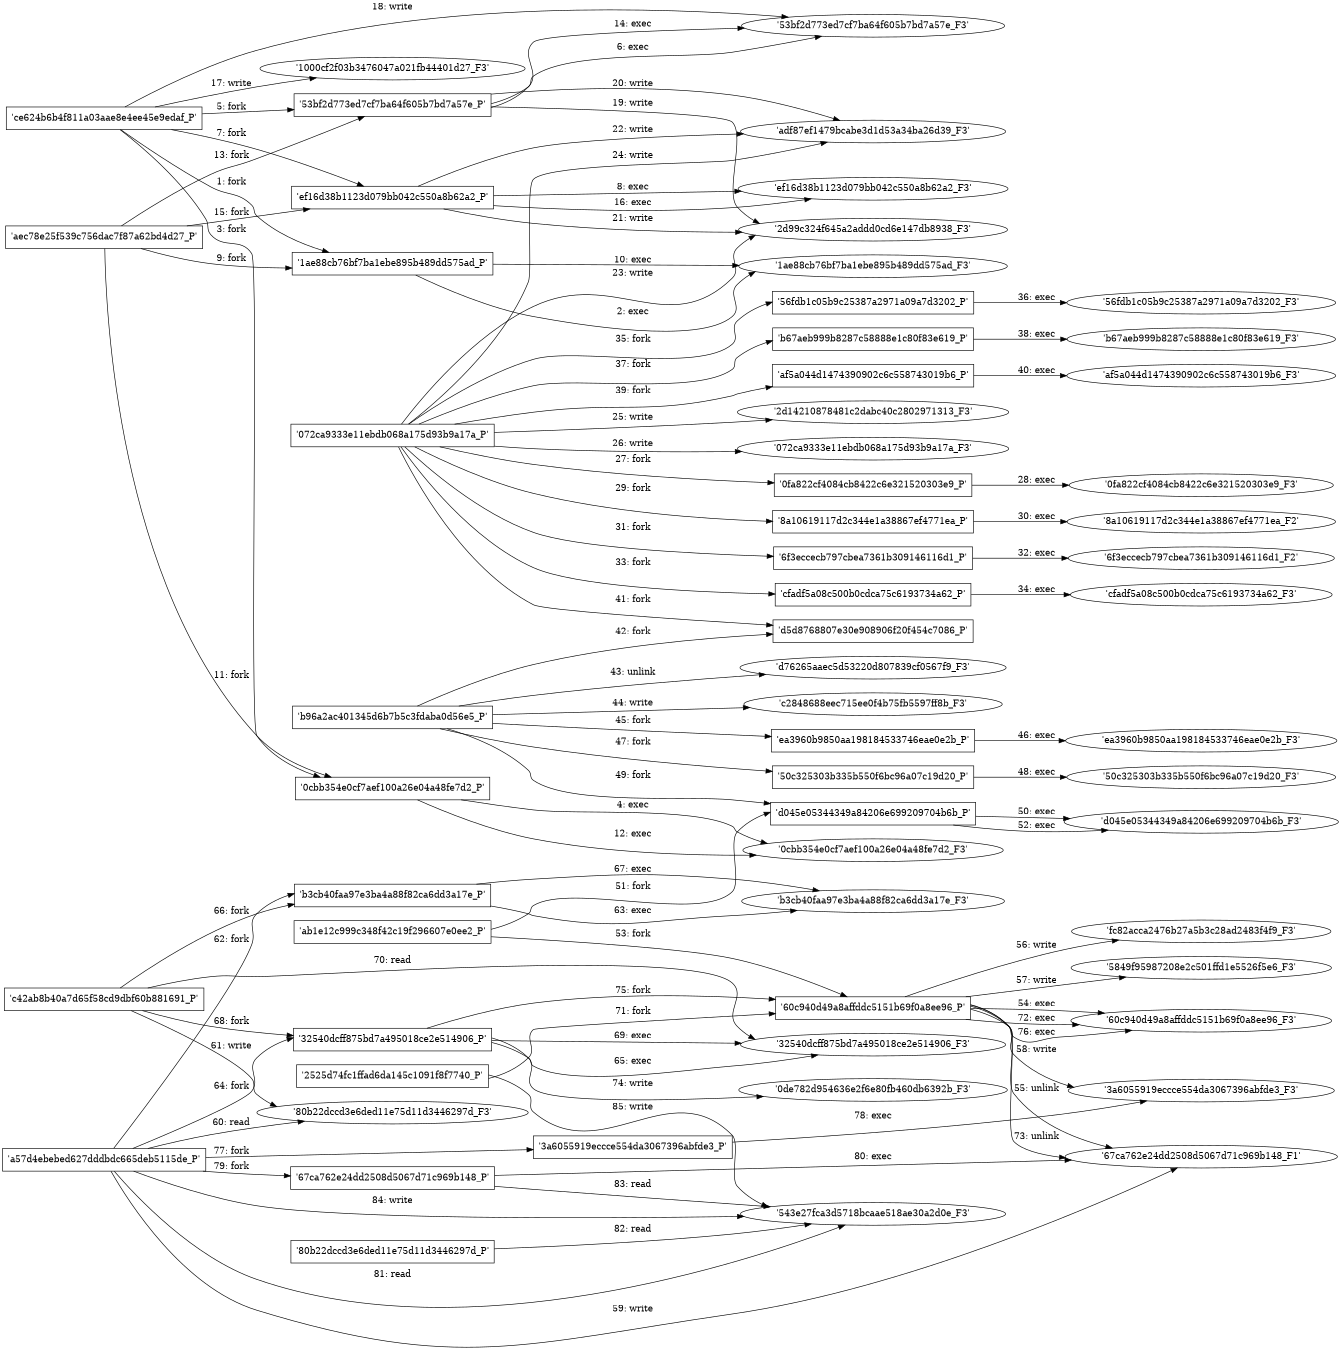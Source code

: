 digraph "D:\Learning\Paper\apt\基于CTI的攻击预警\Dataset\攻击图\ASGfromALLCTI\Threat Roundup for January 31 to February 7.dot" {
rankdir="LR"
size="9"
fixedsize="false"
splines="true"
nodesep=0.3
ranksep=0
fontsize=10
overlap="scalexy"
engine= "neato"
	"'ce624b6b4f811a03aae8e4ee45e9edaf_P'" [node_type=Process shape=box]
	"'1ae88cb76bf7ba1ebe895b489dd575ad_P'" [node_type=Process shape=box]
	"'ce624b6b4f811a03aae8e4ee45e9edaf_P'" -> "'1ae88cb76bf7ba1ebe895b489dd575ad_P'" [label="1: fork"]
	"'1ae88cb76bf7ba1ebe895b489dd575ad_P'" [node_type=Process shape=box]
	"'1ae88cb76bf7ba1ebe895b489dd575ad_F3'" [node_type=File shape=ellipse]
	"'1ae88cb76bf7ba1ebe895b489dd575ad_P'" -> "'1ae88cb76bf7ba1ebe895b489dd575ad_F3'" [label="2: exec"]
	"'ce624b6b4f811a03aae8e4ee45e9edaf_P'" [node_type=Process shape=box]
	"'0cbb354e0cf7aef100a26e04a48fe7d2_P'" [node_type=Process shape=box]
	"'ce624b6b4f811a03aae8e4ee45e9edaf_P'" -> "'0cbb354e0cf7aef100a26e04a48fe7d2_P'" [label="3: fork"]
	"'0cbb354e0cf7aef100a26e04a48fe7d2_P'" [node_type=Process shape=box]
	"'0cbb354e0cf7aef100a26e04a48fe7d2_F3'" [node_type=File shape=ellipse]
	"'0cbb354e0cf7aef100a26e04a48fe7d2_P'" -> "'0cbb354e0cf7aef100a26e04a48fe7d2_F3'" [label="4: exec"]
	"'ce624b6b4f811a03aae8e4ee45e9edaf_P'" [node_type=Process shape=box]
	"'53bf2d773ed7cf7ba64f605b7bd7a57e_P'" [node_type=Process shape=box]
	"'ce624b6b4f811a03aae8e4ee45e9edaf_P'" -> "'53bf2d773ed7cf7ba64f605b7bd7a57e_P'" [label="5: fork"]
	"'53bf2d773ed7cf7ba64f605b7bd7a57e_P'" [node_type=Process shape=box]
	"'53bf2d773ed7cf7ba64f605b7bd7a57e_F3'" [node_type=File shape=ellipse]
	"'53bf2d773ed7cf7ba64f605b7bd7a57e_P'" -> "'53bf2d773ed7cf7ba64f605b7bd7a57e_F3'" [label="6: exec"]
	"'ce624b6b4f811a03aae8e4ee45e9edaf_P'" [node_type=Process shape=box]
	"'ef16d38b1123d079bb042c550a8b62a2_P'" [node_type=Process shape=box]
	"'ce624b6b4f811a03aae8e4ee45e9edaf_P'" -> "'ef16d38b1123d079bb042c550a8b62a2_P'" [label="7: fork"]
	"'ef16d38b1123d079bb042c550a8b62a2_P'" [node_type=Process shape=box]
	"'ef16d38b1123d079bb042c550a8b62a2_F3'" [node_type=File shape=ellipse]
	"'ef16d38b1123d079bb042c550a8b62a2_P'" -> "'ef16d38b1123d079bb042c550a8b62a2_F3'" [label="8: exec"]
	"'aec78e25f539c756dac7f87a62bd4d27_P'" [node_type=Process shape=box]
	"'1ae88cb76bf7ba1ebe895b489dd575ad_P'" [node_type=Process shape=box]
	"'aec78e25f539c756dac7f87a62bd4d27_P'" -> "'1ae88cb76bf7ba1ebe895b489dd575ad_P'" [label="9: fork"]
	"'1ae88cb76bf7ba1ebe895b489dd575ad_P'" [node_type=Process shape=box]
	"'1ae88cb76bf7ba1ebe895b489dd575ad_F3'" [node_type=File shape=ellipse]
	"'1ae88cb76bf7ba1ebe895b489dd575ad_P'" -> "'1ae88cb76bf7ba1ebe895b489dd575ad_F3'" [label="10: exec"]
	"'aec78e25f539c756dac7f87a62bd4d27_P'" [node_type=Process shape=box]
	"'0cbb354e0cf7aef100a26e04a48fe7d2_P'" [node_type=Process shape=box]
	"'aec78e25f539c756dac7f87a62bd4d27_P'" -> "'0cbb354e0cf7aef100a26e04a48fe7d2_P'" [label="11: fork"]
	"'0cbb354e0cf7aef100a26e04a48fe7d2_P'" [node_type=Process shape=box]
	"'0cbb354e0cf7aef100a26e04a48fe7d2_F3'" [node_type=File shape=ellipse]
	"'0cbb354e0cf7aef100a26e04a48fe7d2_P'" -> "'0cbb354e0cf7aef100a26e04a48fe7d2_F3'" [label="12: exec"]
	"'aec78e25f539c756dac7f87a62bd4d27_P'" [node_type=Process shape=box]
	"'53bf2d773ed7cf7ba64f605b7bd7a57e_P'" [node_type=Process shape=box]
	"'aec78e25f539c756dac7f87a62bd4d27_P'" -> "'53bf2d773ed7cf7ba64f605b7bd7a57e_P'" [label="13: fork"]
	"'53bf2d773ed7cf7ba64f605b7bd7a57e_P'" [node_type=Process shape=box]
	"'53bf2d773ed7cf7ba64f605b7bd7a57e_F3'" [node_type=File shape=ellipse]
	"'53bf2d773ed7cf7ba64f605b7bd7a57e_P'" -> "'53bf2d773ed7cf7ba64f605b7bd7a57e_F3'" [label="14: exec"]
	"'aec78e25f539c756dac7f87a62bd4d27_P'" [node_type=Process shape=box]
	"'ef16d38b1123d079bb042c550a8b62a2_P'" [node_type=Process shape=box]
	"'aec78e25f539c756dac7f87a62bd4d27_P'" -> "'ef16d38b1123d079bb042c550a8b62a2_P'" [label="15: fork"]
	"'ef16d38b1123d079bb042c550a8b62a2_P'" [node_type=Process shape=box]
	"'ef16d38b1123d079bb042c550a8b62a2_F3'" [node_type=File shape=ellipse]
	"'ef16d38b1123d079bb042c550a8b62a2_P'" -> "'ef16d38b1123d079bb042c550a8b62a2_F3'" [label="16: exec"]
	"'1000cf2f03b3476047a021fb44401d27_F3'" [node_type=file shape=ellipse]
	"'ce624b6b4f811a03aae8e4ee45e9edaf_P'" [node_type=Process shape=box]
	"'ce624b6b4f811a03aae8e4ee45e9edaf_P'" -> "'1000cf2f03b3476047a021fb44401d27_F3'" [label="17: write"]
	"'53bf2d773ed7cf7ba64f605b7bd7a57e_F3'" [node_type=file shape=ellipse]
	"'ce624b6b4f811a03aae8e4ee45e9edaf_P'" [node_type=Process shape=box]
	"'ce624b6b4f811a03aae8e4ee45e9edaf_P'" -> "'53bf2d773ed7cf7ba64f605b7bd7a57e_F3'" [label="18: write"]
	"'2d99c324f645a2addd0cd6e147db8938_F3'" [node_type=file shape=ellipse]
	"'53bf2d773ed7cf7ba64f605b7bd7a57e_P'" [node_type=Process shape=box]
	"'53bf2d773ed7cf7ba64f605b7bd7a57e_P'" -> "'2d99c324f645a2addd0cd6e147db8938_F3'" [label="19: write"]
	"'adf87ef1479bcabe3d1d53a34ba26d39_F3'" [node_type=file shape=ellipse]
	"'53bf2d773ed7cf7ba64f605b7bd7a57e_P'" [node_type=Process shape=box]
	"'53bf2d773ed7cf7ba64f605b7bd7a57e_P'" -> "'adf87ef1479bcabe3d1d53a34ba26d39_F3'" [label="20: write"]
	"'2d99c324f645a2addd0cd6e147db8938_F3'" [node_type=file shape=ellipse]
	"'ef16d38b1123d079bb042c550a8b62a2_P'" [node_type=Process shape=box]
	"'ef16d38b1123d079bb042c550a8b62a2_P'" -> "'2d99c324f645a2addd0cd6e147db8938_F3'" [label="21: write"]
	"'adf87ef1479bcabe3d1d53a34ba26d39_F3'" [node_type=file shape=ellipse]
	"'ef16d38b1123d079bb042c550a8b62a2_P'" [node_type=Process shape=box]
	"'ef16d38b1123d079bb042c550a8b62a2_P'" -> "'adf87ef1479bcabe3d1d53a34ba26d39_F3'" [label="22: write"]
	"'2d99c324f645a2addd0cd6e147db8938_F3'" [node_type=file shape=ellipse]
	"'072ca9333e11ebdb068a175d93b9a17a_P'" [node_type=Process shape=box]
	"'072ca9333e11ebdb068a175d93b9a17a_P'" -> "'2d99c324f645a2addd0cd6e147db8938_F3'" [label="23: write"]
	"'adf87ef1479bcabe3d1d53a34ba26d39_F3'" [node_type=file shape=ellipse]
	"'072ca9333e11ebdb068a175d93b9a17a_P'" [node_type=Process shape=box]
	"'072ca9333e11ebdb068a175d93b9a17a_P'" -> "'adf87ef1479bcabe3d1d53a34ba26d39_F3'" [label="24: write"]
	"'2d14210878481c2dabc40c2802971313_F3'" [node_type=file shape=ellipse]
	"'072ca9333e11ebdb068a175d93b9a17a_P'" [node_type=Process shape=box]
	"'072ca9333e11ebdb068a175d93b9a17a_P'" -> "'2d14210878481c2dabc40c2802971313_F3'" [label="25: write"]
	"'072ca9333e11ebdb068a175d93b9a17a_F3'" [node_type=file shape=ellipse]
	"'072ca9333e11ebdb068a175d93b9a17a_P'" [node_type=Process shape=box]
	"'072ca9333e11ebdb068a175d93b9a17a_P'" -> "'072ca9333e11ebdb068a175d93b9a17a_F3'" [label="26: write"]
	"'072ca9333e11ebdb068a175d93b9a17a_P'" [node_type=Process shape=box]
	"'0fa822cf4084cb8422c6e321520303e9_P'" [node_type=Process shape=box]
	"'072ca9333e11ebdb068a175d93b9a17a_P'" -> "'0fa822cf4084cb8422c6e321520303e9_P'" [label="27: fork"]
	"'0fa822cf4084cb8422c6e321520303e9_P'" [node_type=Process shape=box]
	"'0fa822cf4084cb8422c6e321520303e9_F3'" [node_type=File shape=ellipse]
	"'0fa822cf4084cb8422c6e321520303e9_P'" -> "'0fa822cf4084cb8422c6e321520303e9_F3'" [label="28: exec"]
	"'072ca9333e11ebdb068a175d93b9a17a_P'" [node_type=Process shape=box]
	"'8a10619117d2c344e1a38867ef4771ea_P'" [node_type=Process shape=box]
	"'072ca9333e11ebdb068a175d93b9a17a_P'" -> "'8a10619117d2c344e1a38867ef4771ea_P'" [label="29: fork"]
	"'8a10619117d2c344e1a38867ef4771ea_P'" [node_type=Process shape=box]
	"'8a10619117d2c344e1a38867ef4771ea_F2'" [node_type=File shape=ellipse]
	"'8a10619117d2c344e1a38867ef4771ea_P'" -> "'8a10619117d2c344e1a38867ef4771ea_F2'" [label="30: exec"]
	"'072ca9333e11ebdb068a175d93b9a17a_P'" [node_type=Process shape=box]
	"'6f3eccecb797cbea7361b309146116d1_P'" [node_type=Process shape=box]
	"'072ca9333e11ebdb068a175d93b9a17a_P'" -> "'6f3eccecb797cbea7361b309146116d1_P'" [label="31: fork"]
	"'6f3eccecb797cbea7361b309146116d1_P'" [node_type=Process shape=box]
	"'6f3eccecb797cbea7361b309146116d1_F2'" [node_type=File shape=ellipse]
	"'6f3eccecb797cbea7361b309146116d1_P'" -> "'6f3eccecb797cbea7361b309146116d1_F2'" [label="32: exec"]
	"'072ca9333e11ebdb068a175d93b9a17a_P'" [node_type=Process shape=box]
	"'cfadf5a08c500b0cdca75c6193734a62_P'" [node_type=Process shape=box]
	"'072ca9333e11ebdb068a175d93b9a17a_P'" -> "'cfadf5a08c500b0cdca75c6193734a62_P'" [label="33: fork"]
	"'cfadf5a08c500b0cdca75c6193734a62_P'" [node_type=Process shape=box]
	"'cfadf5a08c500b0cdca75c6193734a62_F3'" [node_type=File shape=ellipse]
	"'cfadf5a08c500b0cdca75c6193734a62_P'" -> "'cfadf5a08c500b0cdca75c6193734a62_F3'" [label="34: exec"]
	"'072ca9333e11ebdb068a175d93b9a17a_P'" [node_type=Process shape=box]
	"'56fdb1c05b9c25387a2971a09a7d3202_P'" [node_type=Process shape=box]
	"'072ca9333e11ebdb068a175d93b9a17a_P'" -> "'56fdb1c05b9c25387a2971a09a7d3202_P'" [label="35: fork"]
	"'56fdb1c05b9c25387a2971a09a7d3202_P'" [node_type=Process shape=box]
	"'56fdb1c05b9c25387a2971a09a7d3202_F3'" [node_type=File shape=ellipse]
	"'56fdb1c05b9c25387a2971a09a7d3202_P'" -> "'56fdb1c05b9c25387a2971a09a7d3202_F3'" [label="36: exec"]
	"'072ca9333e11ebdb068a175d93b9a17a_P'" [node_type=Process shape=box]
	"'b67aeb999b8287c58888e1c80f83e619_P'" [node_type=Process shape=box]
	"'072ca9333e11ebdb068a175d93b9a17a_P'" -> "'b67aeb999b8287c58888e1c80f83e619_P'" [label="37: fork"]
	"'b67aeb999b8287c58888e1c80f83e619_P'" [node_type=Process shape=box]
	"'b67aeb999b8287c58888e1c80f83e619_F3'" [node_type=File shape=ellipse]
	"'b67aeb999b8287c58888e1c80f83e619_P'" -> "'b67aeb999b8287c58888e1c80f83e619_F3'" [label="38: exec"]
	"'072ca9333e11ebdb068a175d93b9a17a_P'" [node_type=Process shape=box]
	"'af5a044d1474390902c6c558743019b6_P'" [node_type=Process shape=box]
	"'072ca9333e11ebdb068a175d93b9a17a_P'" -> "'af5a044d1474390902c6c558743019b6_P'" [label="39: fork"]
	"'af5a044d1474390902c6c558743019b6_P'" [node_type=Process shape=box]
	"'af5a044d1474390902c6c558743019b6_F3'" [node_type=File shape=ellipse]
	"'af5a044d1474390902c6c558743019b6_P'" -> "'af5a044d1474390902c6c558743019b6_F3'" [label="40: exec"]
	"'072ca9333e11ebdb068a175d93b9a17a_P'" [node_type=Process shape=box]
	"'d5d8768807e30e908906f20f454c7086_P'" [node_type=Process shape=box]
	"'072ca9333e11ebdb068a175d93b9a17a_P'" -> "'d5d8768807e30e908906f20f454c7086_P'" [label="41: fork"]
	"'b96a2ac401345d6b7b5c3fdaba0d56e5_P'" [node_type=Process shape=box]
	"'d5d8768807e30e908906f20f454c7086_P'" [node_type=Process shape=box]
	"'b96a2ac401345d6b7b5c3fdaba0d56e5_P'" -> "'d5d8768807e30e908906f20f454c7086_P'" [label="42: fork"]
	"'d76265aaec5d53220d807839cf0567f9_F3'" [node_type=file shape=ellipse]
	"'b96a2ac401345d6b7b5c3fdaba0d56e5_P'" [node_type=Process shape=box]
	"'b96a2ac401345d6b7b5c3fdaba0d56e5_P'" -> "'d76265aaec5d53220d807839cf0567f9_F3'" [label="43: unlink"]
	"'c2848688eec715ee0f4b75fb5597ff8b_F3'" [node_type=file shape=ellipse]
	"'b96a2ac401345d6b7b5c3fdaba0d56e5_P'" [node_type=Process shape=box]
	"'b96a2ac401345d6b7b5c3fdaba0d56e5_P'" -> "'c2848688eec715ee0f4b75fb5597ff8b_F3'" [label="44: write"]
	"'b96a2ac401345d6b7b5c3fdaba0d56e5_P'" [node_type=Process shape=box]
	"'ea3960b9850aa198184533746eae0e2b_P'" [node_type=Process shape=box]
	"'b96a2ac401345d6b7b5c3fdaba0d56e5_P'" -> "'ea3960b9850aa198184533746eae0e2b_P'" [label="45: fork"]
	"'ea3960b9850aa198184533746eae0e2b_P'" [node_type=Process shape=box]
	"'ea3960b9850aa198184533746eae0e2b_F3'" [node_type=File shape=ellipse]
	"'ea3960b9850aa198184533746eae0e2b_P'" -> "'ea3960b9850aa198184533746eae0e2b_F3'" [label="46: exec"]
	"'b96a2ac401345d6b7b5c3fdaba0d56e5_P'" [node_type=Process shape=box]
	"'50c325303b335b550f6bc96a07c19d20_P'" [node_type=Process shape=box]
	"'b96a2ac401345d6b7b5c3fdaba0d56e5_P'" -> "'50c325303b335b550f6bc96a07c19d20_P'" [label="47: fork"]
	"'50c325303b335b550f6bc96a07c19d20_P'" [node_type=Process shape=box]
	"'50c325303b335b550f6bc96a07c19d20_F3'" [node_type=File shape=ellipse]
	"'50c325303b335b550f6bc96a07c19d20_P'" -> "'50c325303b335b550f6bc96a07c19d20_F3'" [label="48: exec"]
	"'b96a2ac401345d6b7b5c3fdaba0d56e5_P'" [node_type=Process shape=box]
	"'d045e05344349a84206e699209704b6b_P'" [node_type=Process shape=box]
	"'b96a2ac401345d6b7b5c3fdaba0d56e5_P'" -> "'d045e05344349a84206e699209704b6b_P'" [label="49: fork"]
	"'d045e05344349a84206e699209704b6b_P'" [node_type=Process shape=box]
	"'d045e05344349a84206e699209704b6b_F3'" [node_type=File shape=ellipse]
	"'d045e05344349a84206e699209704b6b_P'" -> "'d045e05344349a84206e699209704b6b_F3'" [label="50: exec"]
	"'ab1e12c999c348f42c19f296607e0ee2_P'" [node_type=Process shape=box]
	"'d045e05344349a84206e699209704b6b_P'" [node_type=Process shape=box]
	"'ab1e12c999c348f42c19f296607e0ee2_P'" -> "'d045e05344349a84206e699209704b6b_P'" [label="51: fork"]
	"'d045e05344349a84206e699209704b6b_P'" [node_type=Process shape=box]
	"'d045e05344349a84206e699209704b6b_F3'" [node_type=File shape=ellipse]
	"'d045e05344349a84206e699209704b6b_P'" -> "'d045e05344349a84206e699209704b6b_F3'" [label="52: exec"]
	"'ab1e12c999c348f42c19f296607e0ee2_P'" [node_type=Process shape=box]
	"'60c940d49a8affddc5151b69f0a8ee96_P'" [node_type=Process shape=box]
	"'ab1e12c999c348f42c19f296607e0ee2_P'" -> "'60c940d49a8affddc5151b69f0a8ee96_P'" [label="53: fork"]
	"'60c940d49a8affddc5151b69f0a8ee96_P'" [node_type=Process shape=box]
	"'60c940d49a8affddc5151b69f0a8ee96_F3'" [node_type=File shape=ellipse]
	"'60c940d49a8affddc5151b69f0a8ee96_P'" -> "'60c940d49a8affddc5151b69f0a8ee96_F3'" [label="54: exec"]
	"'67ca762e24dd2508d5067d71c969b148_F1'" [node_type=file shape=ellipse]
	"'60c940d49a8affddc5151b69f0a8ee96_P'" [node_type=Process shape=box]
	"'60c940d49a8affddc5151b69f0a8ee96_P'" -> "'67ca762e24dd2508d5067d71c969b148_F1'" [label="55: unlink"]
	"'fc82acca2476b27a5b3c28ad2483f4f9_F3'" [node_type=file shape=ellipse]
	"'60c940d49a8affddc5151b69f0a8ee96_P'" [node_type=Process shape=box]
	"'60c940d49a8affddc5151b69f0a8ee96_P'" -> "'fc82acca2476b27a5b3c28ad2483f4f9_F3'" [label="56: write"]
	"'5849f95987208e2c501ffd1e5526f5e6_F3'" [node_type=file shape=ellipse]
	"'60c940d49a8affddc5151b69f0a8ee96_P'" [node_type=Process shape=box]
	"'60c940d49a8affddc5151b69f0a8ee96_P'" -> "'5849f95987208e2c501ffd1e5526f5e6_F3'" [label="57: write"]
	"'3a6055919eccce554da3067396abfde3_F3'" [node_type=file shape=ellipse]
	"'60c940d49a8affddc5151b69f0a8ee96_P'" [node_type=Process shape=box]
	"'60c940d49a8affddc5151b69f0a8ee96_P'" -> "'3a6055919eccce554da3067396abfde3_F3'" [label="58: write"]
	"'67ca762e24dd2508d5067d71c969b148_F1'" [node_type=file shape=ellipse]
	"'a57d4ebebed627dddbdc665deb5115de_P'" [node_type=Process shape=box]
	"'a57d4ebebed627dddbdc665deb5115de_P'" -> "'67ca762e24dd2508d5067d71c969b148_F1'" [label="59: write"]
	"'80b22dccd3e6ded11e75d11d3446297d_F3'" [node_type=file shape=ellipse]
	"'a57d4ebebed627dddbdc665deb5115de_P'" [node_type=Process shape=box]
	"'a57d4ebebed627dddbdc665deb5115de_P'" -> "'80b22dccd3e6ded11e75d11d3446297d_F3'" [label="60: read"]
	"'80b22dccd3e6ded11e75d11d3446297d_F3'" [node_type=file shape=ellipse]
	"'c42ab8b40a7d65f58cd9dbf60b881691_P'" [node_type=Process shape=box]
	"'c42ab8b40a7d65f58cd9dbf60b881691_P'" -> "'80b22dccd3e6ded11e75d11d3446297d_F3'" [label="61: write"]
	"'a57d4ebebed627dddbdc665deb5115de_P'" [node_type=Process shape=box]
	"'b3cb40faa97e3ba4a88f82ca6dd3a17e_P'" [node_type=Process shape=box]
	"'a57d4ebebed627dddbdc665deb5115de_P'" -> "'b3cb40faa97e3ba4a88f82ca6dd3a17e_P'" [label="62: fork"]
	"'b3cb40faa97e3ba4a88f82ca6dd3a17e_P'" [node_type=Process shape=box]
	"'b3cb40faa97e3ba4a88f82ca6dd3a17e_F3'" [node_type=File shape=ellipse]
	"'b3cb40faa97e3ba4a88f82ca6dd3a17e_P'" -> "'b3cb40faa97e3ba4a88f82ca6dd3a17e_F3'" [label="63: exec"]
	"'a57d4ebebed627dddbdc665deb5115de_P'" [node_type=Process shape=box]
	"'32540dcff875bd7a495018ce2e514906_P'" [node_type=Process shape=box]
	"'a57d4ebebed627dddbdc665deb5115de_P'" -> "'32540dcff875bd7a495018ce2e514906_P'" [label="64: fork"]
	"'32540dcff875bd7a495018ce2e514906_P'" [node_type=Process shape=box]
	"'32540dcff875bd7a495018ce2e514906_F3'" [node_type=File shape=ellipse]
	"'32540dcff875bd7a495018ce2e514906_P'" -> "'32540dcff875bd7a495018ce2e514906_F3'" [label="65: exec"]
	"'c42ab8b40a7d65f58cd9dbf60b881691_P'" [node_type=Process shape=box]
	"'b3cb40faa97e3ba4a88f82ca6dd3a17e_P'" [node_type=Process shape=box]
	"'c42ab8b40a7d65f58cd9dbf60b881691_P'" -> "'b3cb40faa97e3ba4a88f82ca6dd3a17e_P'" [label="66: fork"]
	"'b3cb40faa97e3ba4a88f82ca6dd3a17e_P'" [node_type=Process shape=box]
	"'b3cb40faa97e3ba4a88f82ca6dd3a17e_F3'" [node_type=File shape=ellipse]
	"'b3cb40faa97e3ba4a88f82ca6dd3a17e_P'" -> "'b3cb40faa97e3ba4a88f82ca6dd3a17e_F3'" [label="67: exec"]
	"'c42ab8b40a7d65f58cd9dbf60b881691_P'" [node_type=Process shape=box]
	"'32540dcff875bd7a495018ce2e514906_P'" [node_type=Process shape=box]
	"'c42ab8b40a7d65f58cd9dbf60b881691_P'" -> "'32540dcff875bd7a495018ce2e514906_P'" [label="68: fork"]
	"'32540dcff875bd7a495018ce2e514906_P'" [node_type=Process shape=box]
	"'32540dcff875bd7a495018ce2e514906_F3'" [node_type=File shape=ellipse]
	"'32540dcff875bd7a495018ce2e514906_P'" -> "'32540dcff875bd7a495018ce2e514906_F3'" [label="69: exec"]
	"'32540dcff875bd7a495018ce2e514906_F3'" [node_type=file shape=ellipse]
	"'c42ab8b40a7d65f58cd9dbf60b881691_P'" [node_type=Process shape=box]
	"'c42ab8b40a7d65f58cd9dbf60b881691_P'" -> "'32540dcff875bd7a495018ce2e514906_F3'" [label="70: read"]
	"'2525d74fc1ffad6da145c1091f8f7740_P'" [node_type=Process shape=box]
	"'60c940d49a8affddc5151b69f0a8ee96_P'" [node_type=Process shape=box]
	"'2525d74fc1ffad6da145c1091f8f7740_P'" -> "'60c940d49a8affddc5151b69f0a8ee96_P'" [label="71: fork"]
	"'60c940d49a8affddc5151b69f0a8ee96_P'" [node_type=Process shape=box]
	"'60c940d49a8affddc5151b69f0a8ee96_F3'" [node_type=File shape=ellipse]
	"'60c940d49a8affddc5151b69f0a8ee96_P'" -> "'60c940d49a8affddc5151b69f0a8ee96_F3'" [label="72: exec"]
	"'67ca762e24dd2508d5067d71c969b148_F1'" [node_type=file shape=ellipse]
	"'60c940d49a8affddc5151b69f0a8ee96_P'" [node_type=Process shape=box]
	"'60c940d49a8affddc5151b69f0a8ee96_P'" -> "'67ca762e24dd2508d5067d71c969b148_F1'" [label="73: unlink"]
	"'0de782d954636e2f6e80fb460db6392b_F3'" [node_type=file shape=ellipse]
	"'32540dcff875bd7a495018ce2e514906_P'" [node_type=Process shape=box]
	"'32540dcff875bd7a495018ce2e514906_P'" -> "'0de782d954636e2f6e80fb460db6392b_F3'" [label="74: write"]
	"'32540dcff875bd7a495018ce2e514906_P'" [node_type=Process shape=box]
	"'60c940d49a8affddc5151b69f0a8ee96_P'" [node_type=Process shape=box]
	"'32540dcff875bd7a495018ce2e514906_P'" -> "'60c940d49a8affddc5151b69f0a8ee96_P'" [label="75: fork"]
	"'60c940d49a8affddc5151b69f0a8ee96_P'" [node_type=Process shape=box]
	"'60c940d49a8affddc5151b69f0a8ee96_F3'" [node_type=File shape=ellipse]
	"'60c940d49a8affddc5151b69f0a8ee96_P'" -> "'60c940d49a8affddc5151b69f0a8ee96_F3'" [label="76: exec"]
	"'a57d4ebebed627dddbdc665deb5115de_P'" [node_type=Process shape=box]
	"'3a6055919eccce554da3067396abfde3_P'" [node_type=Process shape=box]
	"'a57d4ebebed627dddbdc665deb5115de_P'" -> "'3a6055919eccce554da3067396abfde3_P'" [label="77: fork"]
	"'3a6055919eccce554da3067396abfde3_P'" [node_type=Process shape=box]
	"'3a6055919eccce554da3067396abfde3_F3'" [node_type=File shape=ellipse]
	"'3a6055919eccce554da3067396abfde3_P'" -> "'3a6055919eccce554da3067396abfde3_F3'" [label="78: exec"]
	"'a57d4ebebed627dddbdc665deb5115de_P'" [node_type=Process shape=box]
	"'67ca762e24dd2508d5067d71c969b148_P'" [node_type=Process shape=box]
	"'a57d4ebebed627dddbdc665deb5115de_P'" -> "'67ca762e24dd2508d5067d71c969b148_P'" [label="79: fork"]
	"'67ca762e24dd2508d5067d71c969b148_P'" [node_type=Process shape=box]
	"'67ca762e24dd2508d5067d71c969b148_F1'" [node_type=File shape=ellipse]
	"'67ca762e24dd2508d5067d71c969b148_P'" -> "'67ca762e24dd2508d5067d71c969b148_F1'" [label="80: exec"]
	"'543e27fca3d5718bcaae518ae30a2d0e_F3'" [node_type=file shape=ellipse]
	"'a57d4ebebed627dddbdc665deb5115de_P'" [node_type=Process shape=box]
	"'a57d4ebebed627dddbdc665deb5115de_P'" -> "'543e27fca3d5718bcaae518ae30a2d0e_F3'" [label="81: read"]
	"'543e27fca3d5718bcaae518ae30a2d0e_F3'" [node_type=file shape=ellipse]
	"'80b22dccd3e6ded11e75d11d3446297d_P'" [node_type=Process shape=box]
	"'80b22dccd3e6ded11e75d11d3446297d_P'" -> "'543e27fca3d5718bcaae518ae30a2d0e_F3'" [label="82: read"]
	"'543e27fca3d5718bcaae518ae30a2d0e_F3'" [node_type=file shape=ellipse]
	"'67ca762e24dd2508d5067d71c969b148_P'" [node_type=Process shape=box]
	"'67ca762e24dd2508d5067d71c969b148_P'" -> "'543e27fca3d5718bcaae518ae30a2d0e_F3'" [label="83: read"]
	"'543e27fca3d5718bcaae518ae30a2d0e_F3'" [node_type=file shape=ellipse]
	"'a57d4ebebed627dddbdc665deb5115de_P'" [node_type=Process shape=box]
	"'a57d4ebebed627dddbdc665deb5115de_P'" -> "'543e27fca3d5718bcaae518ae30a2d0e_F3'" [label="84: write"]
	"'543e27fca3d5718bcaae518ae30a2d0e_F3'" [node_type=file shape=ellipse]
	"'2525d74fc1ffad6da145c1091f8f7740_P'" [node_type=Process shape=box]
	"'2525d74fc1ffad6da145c1091f8f7740_P'" -> "'543e27fca3d5718bcaae518ae30a2d0e_F3'" [label="85: write"]
}
